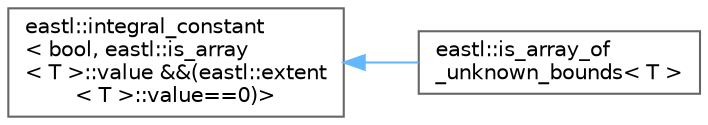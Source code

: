 digraph "类继承关系图"
{
 // LATEX_PDF_SIZE
  bgcolor="transparent";
  edge [fontname=Helvetica,fontsize=10,labelfontname=Helvetica,labelfontsize=10];
  node [fontname=Helvetica,fontsize=10,shape=box,height=0.2,width=0.4];
  rankdir="LR";
  Node0 [id="Node000000",label="eastl::integral_constant\l\< bool, eastl::is_array\l\< T \>::value &&(eastl::extent\l\< T \>::value==0)\>",height=0.2,width=0.4,color="grey40", fillcolor="white", style="filled",URL="$structeastl_1_1integral__constant.html",tooltip=" "];
  Node0 -> Node1 [id="edge752_Node000000_Node000001",dir="back",color="steelblue1",style="solid",tooltip=" "];
  Node1 [id="Node000001",label="eastl::is_array_of\l_unknown_bounds\< T \>",height=0.2,width=0.4,color="grey40", fillcolor="white", style="filled",URL="$structeastl_1_1is__array__of__unknown__bounds.html",tooltip=" "];
}
